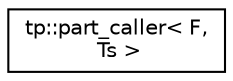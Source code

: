 digraph "Graphical Class Hierarchy"
{
 // LATEX_PDF_SIZE
  edge [fontname="Helvetica",fontsize="10",labelfontname="Helvetica",labelfontsize="10"];
  node [fontname="Helvetica",fontsize="10",shape=record];
  rankdir="LR";
  Node0 [label="tp::part_caller\< F,\l Ts \>",height=0.2,width=0.4,color="black", fillcolor="white", style="filled",URL="$structtp_1_1part__caller.html",tooltip=" "];
}
